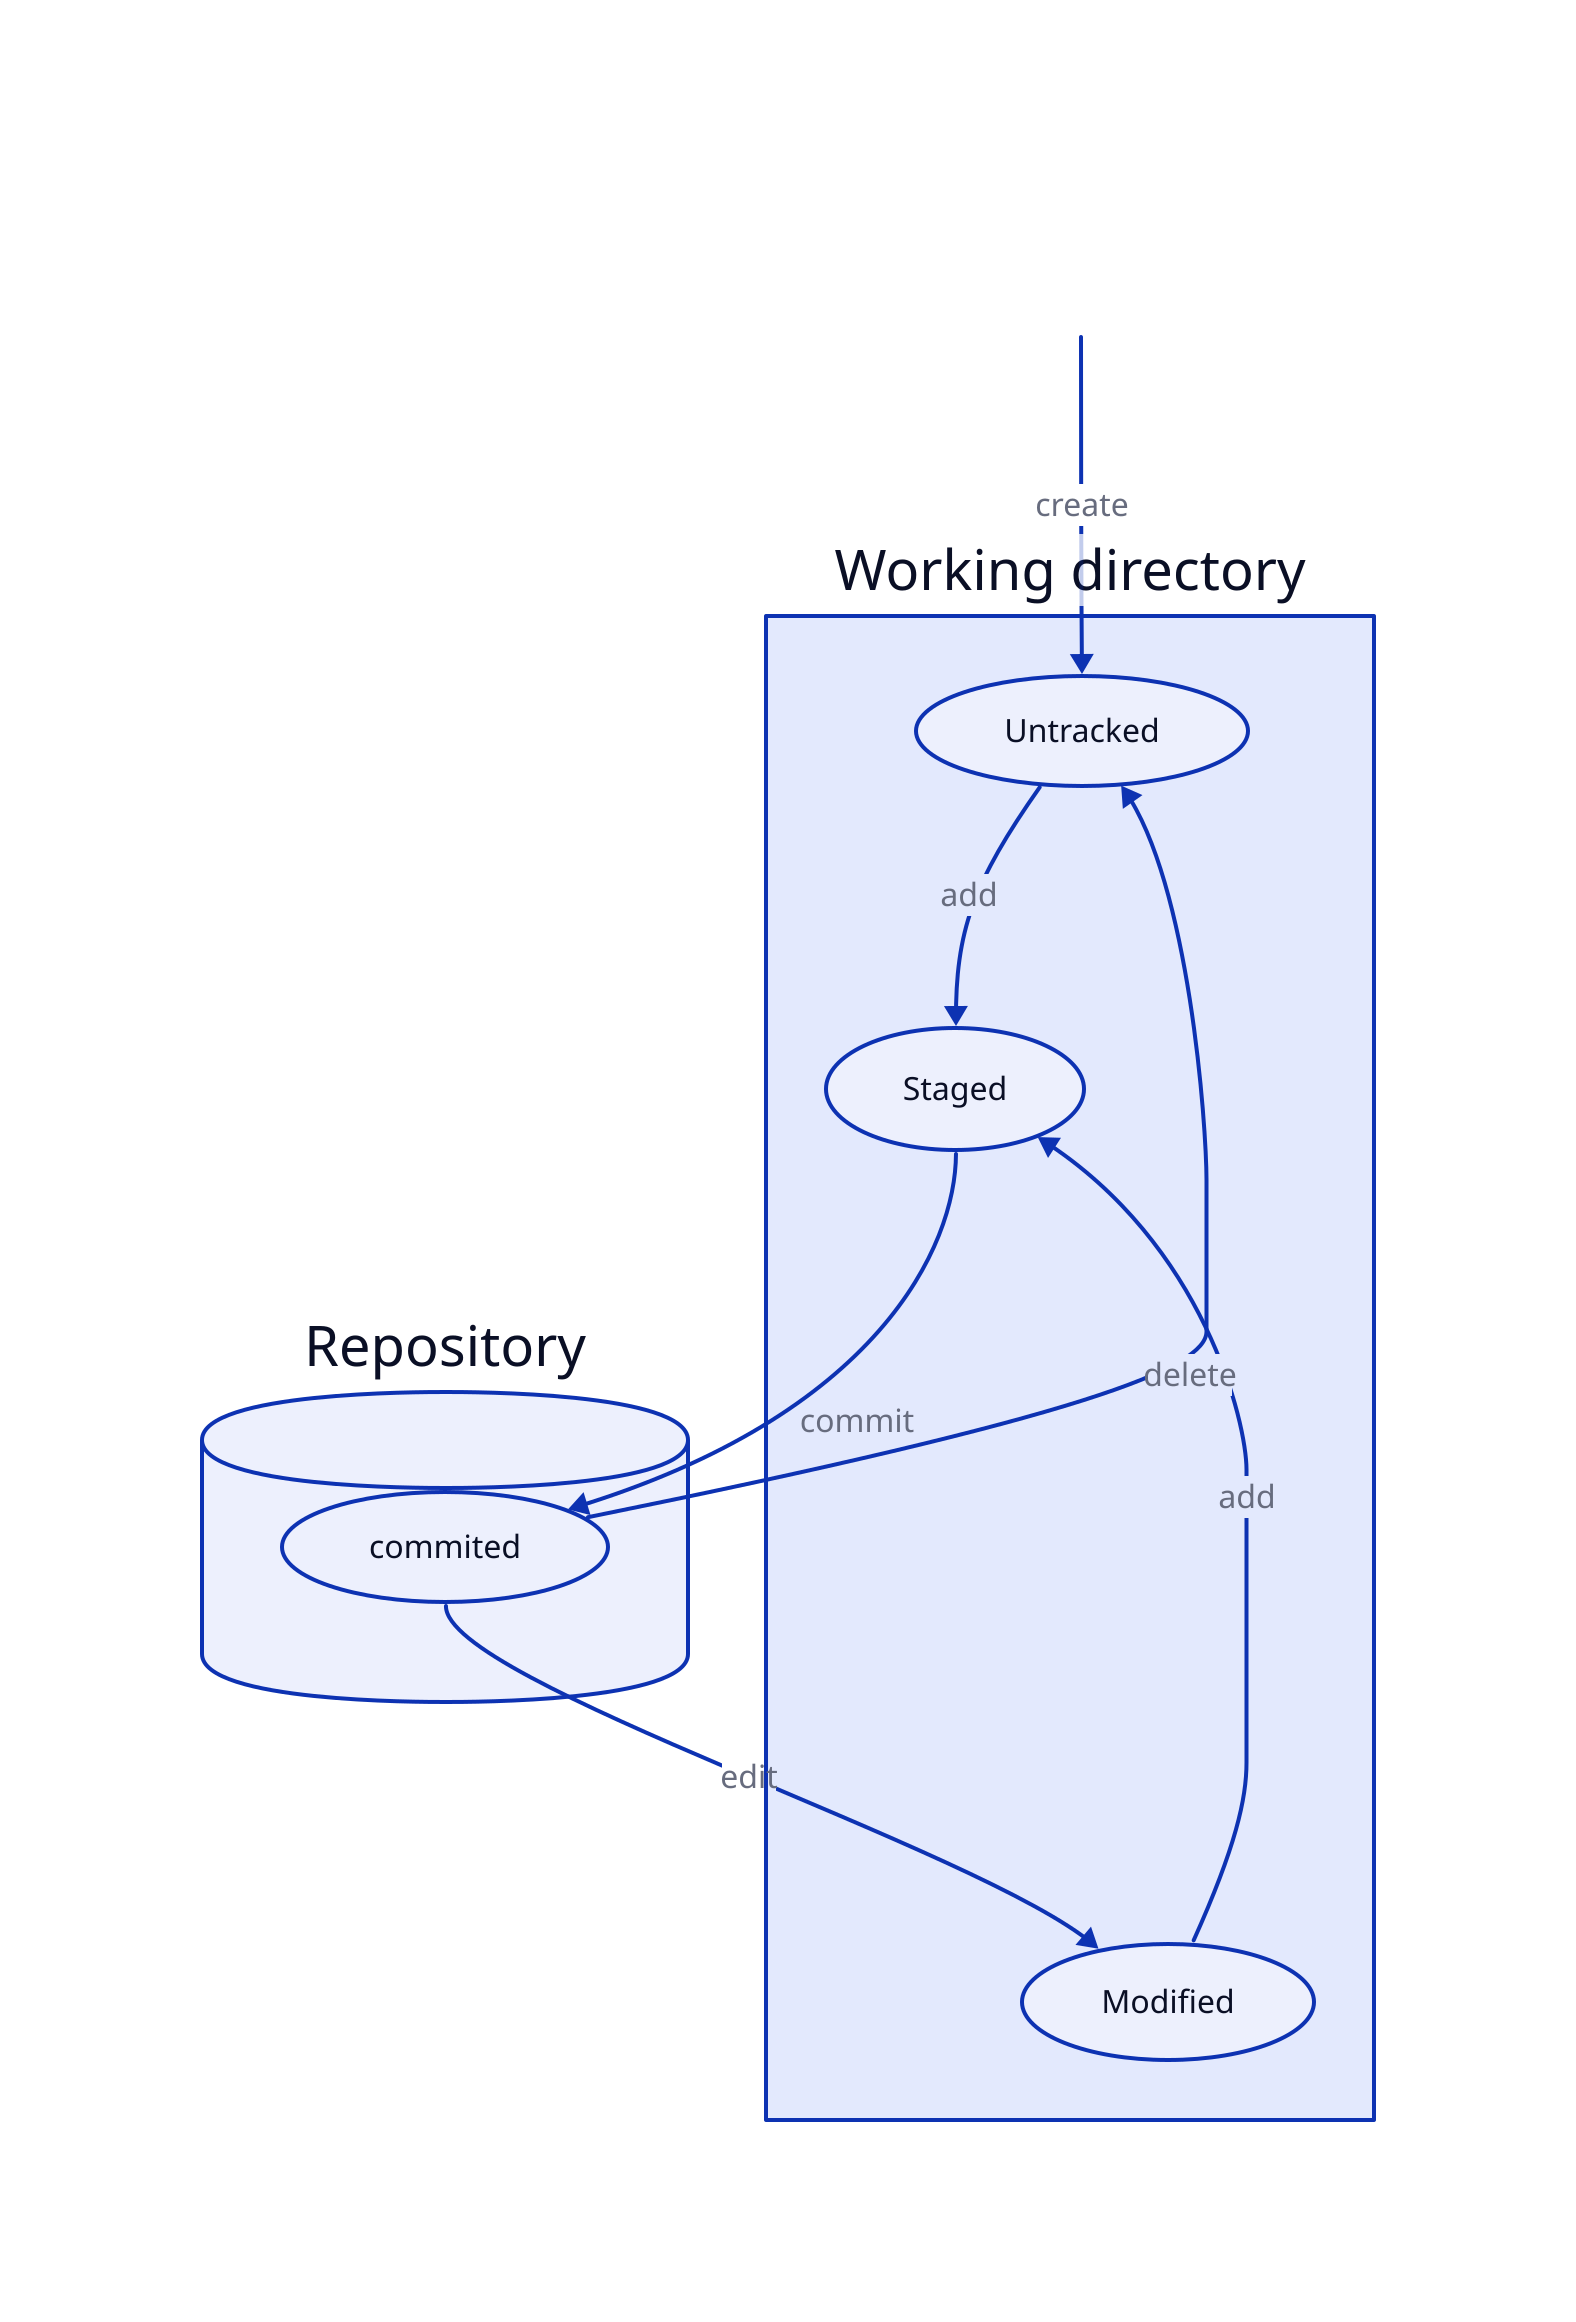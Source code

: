 # generate png file using:
# d2 --sketch --layout=elk --pad 10 .\git_file_states.d2 .\git_file_states.png

wd: Working directory {shape: rectangle}

wd: {
  *: {
    shape: oval
  }
  Untracked -> Staged: add
  Modified -> Staged: add
}
none.style.opacity: 0
none -> wd.Untracked: create
r.commited -> wd.Modified: edit
wd.Staged -> r.commited: commit

r.commited -> wd.Untracked: delete

r: Repository {
  shape: cylinder
}
r.commited: {
  shape: oval
}
